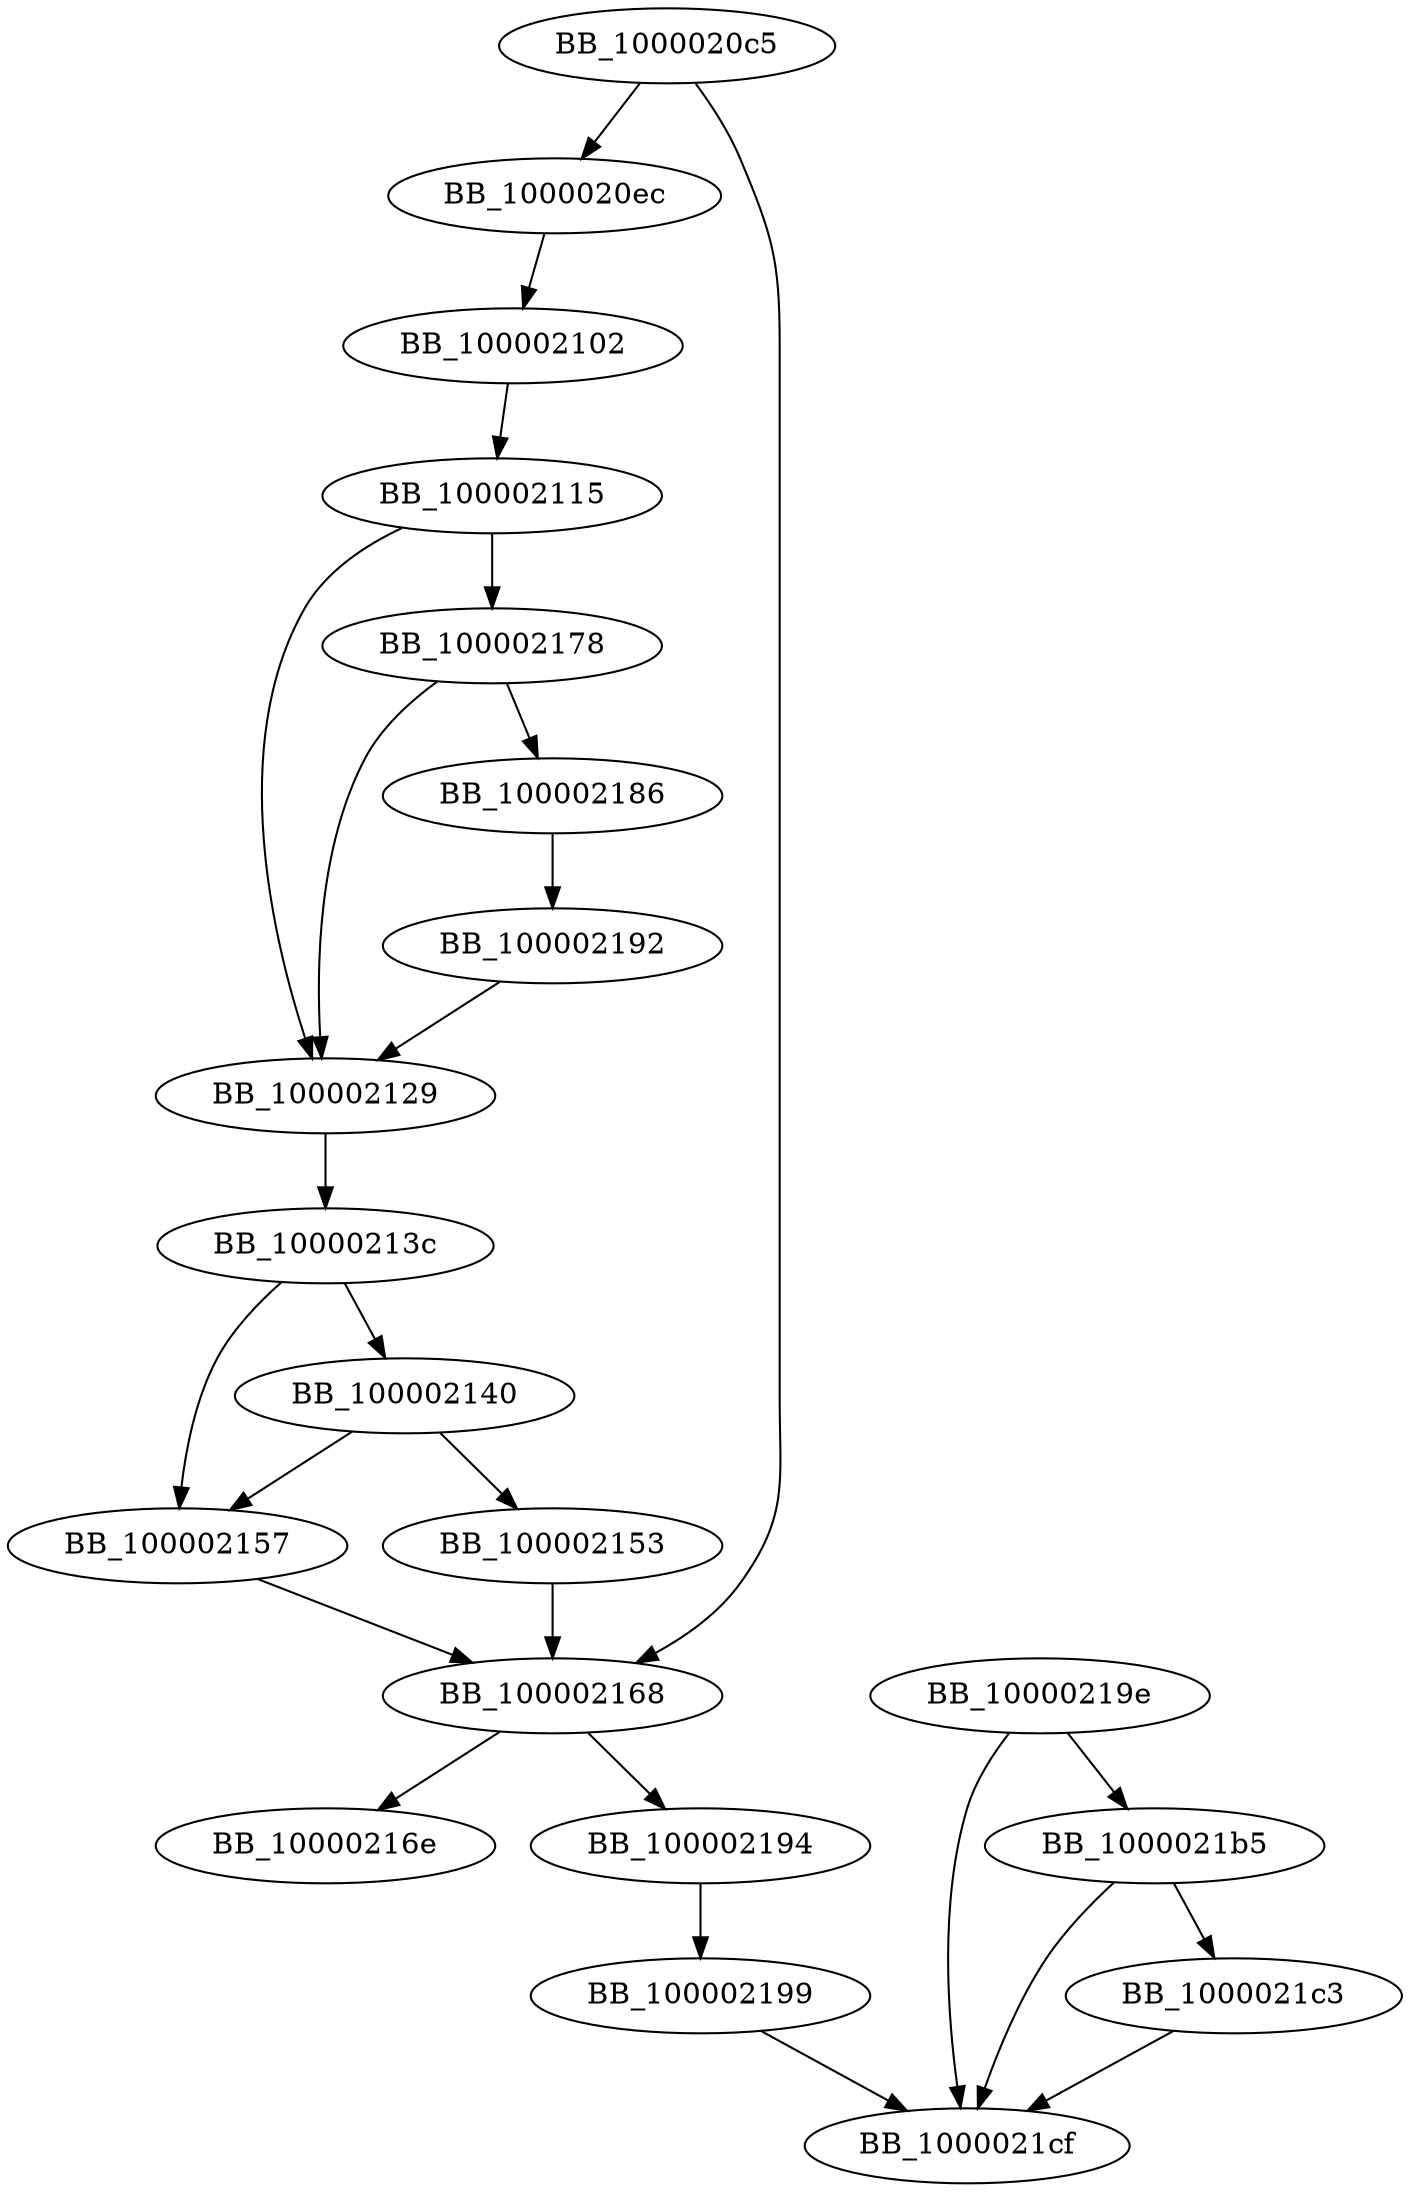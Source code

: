 DiGraph __Z12createFolderPc{
BB_1000020c5->BB_1000020ec
BB_1000020c5->BB_100002168
BB_1000020ec->BB_100002102
BB_100002102->BB_100002115
BB_100002115->BB_100002129
BB_100002115->BB_100002178
BB_100002129->BB_10000213c
BB_10000213c->BB_100002140
BB_10000213c->BB_100002157
BB_100002140->BB_100002153
BB_100002140->BB_100002157
BB_100002153->BB_100002168
BB_100002157->BB_100002168
BB_100002168->BB_10000216e
BB_100002168->BB_100002194
BB_100002178->BB_100002129
BB_100002178->BB_100002186
BB_100002186->BB_100002192
BB_100002192->BB_100002129
BB_100002194->BB_100002199
BB_100002199->BB_1000021cf
BB_10000219e->BB_1000021b5
BB_10000219e->BB_1000021cf
BB_1000021b5->BB_1000021c3
BB_1000021b5->BB_1000021cf
BB_1000021c3->BB_1000021cf
}
